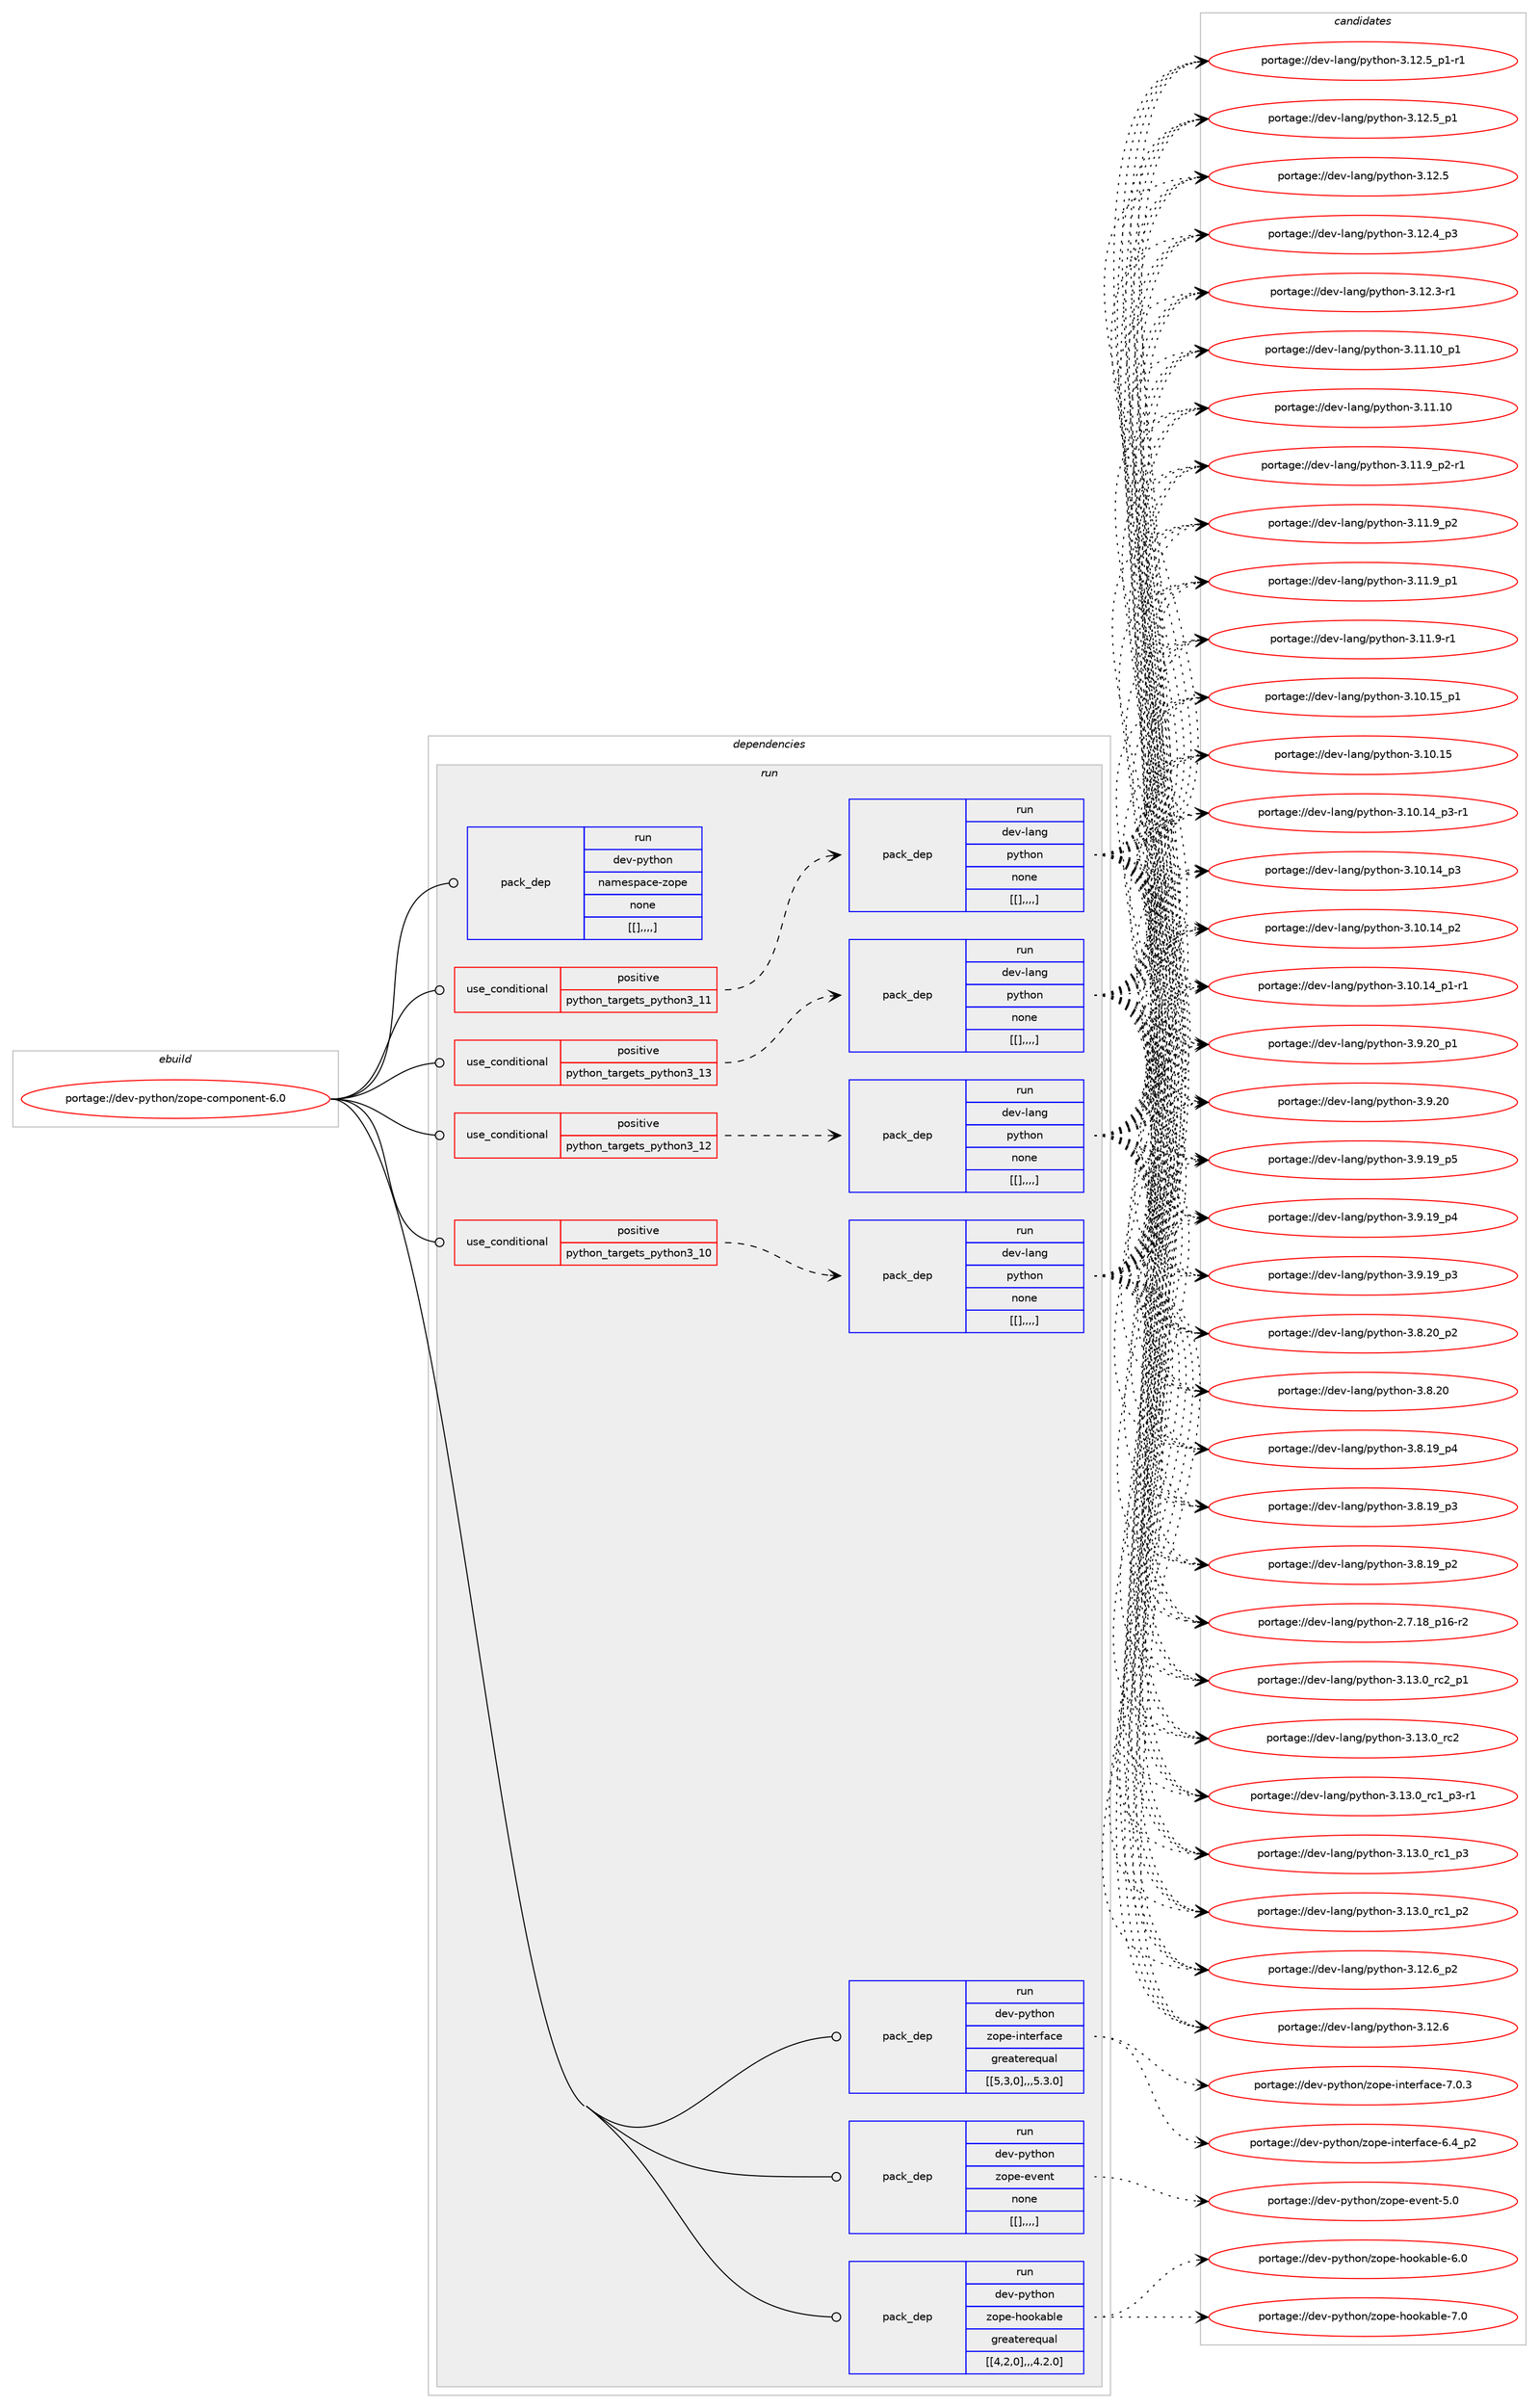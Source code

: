 digraph prolog {

# *************
# Graph options
# *************

newrank=true;
concentrate=true;
compound=true;
graph [rankdir=LR,fontname=Helvetica,fontsize=10,ranksep=1.5];#, ranksep=2.5, nodesep=0.2];
edge  [arrowhead=vee];
node  [fontname=Helvetica,fontsize=10];

# **********
# The ebuild
# **********

subgraph cluster_leftcol {
color=gray;
label=<<i>ebuild</i>>;
id [label="portage://dev-python/zope-component-6.0", color=red, width=4, href="../dev-python/zope-component-6.0.svg"];
}

# ****************
# The dependencies
# ****************

subgraph cluster_midcol {
color=gray;
label=<<i>dependencies</i>>;
subgraph cluster_compile {
fillcolor="#eeeeee";
style=filled;
label=<<i>compile</i>>;
}
subgraph cluster_compileandrun {
fillcolor="#eeeeee";
style=filled;
label=<<i>compile and run</i>>;
}
subgraph cluster_run {
fillcolor="#eeeeee";
style=filled;
label=<<i>run</i>>;
subgraph cond43320 {
dependency171663 [label=<<TABLE BORDER="0" CELLBORDER="1" CELLSPACING="0" CELLPADDING="4"><TR><TD ROWSPAN="3" CELLPADDING="10">use_conditional</TD></TR><TR><TD>positive</TD></TR><TR><TD>python_targets_python3_10</TD></TR></TABLE>>, shape=none, color=red];
subgraph pack127080 {
dependency171664 [label=<<TABLE BORDER="0" CELLBORDER="1" CELLSPACING="0" CELLPADDING="4" WIDTH="220"><TR><TD ROWSPAN="6" CELLPADDING="30">pack_dep</TD></TR><TR><TD WIDTH="110">run</TD></TR><TR><TD>dev-lang</TD></TR><TR><TD>python</TD></TR><TR><TD>none</TD></TR><TR><TD>[[],,,,]</TD></TR></TABLE>>, shape=none, color=blue];
}
dependency171663:e -> dependency171664:w [weight=20,style="dashed",arrowhead="vee"];
}
id:e -> dependency171663:w [weight=20,style="solid",arrowhead="odot"];
subgraph cond43321 {
dependency171665 [label=<<TABLE BORDER="0" CELLBORDER="1" CELLSPACING="0" CELLPADDING="4"><TR><TD ROWSPAN="3" CELLPADDING="10">use_conditional</TD></TR><TR><TD>positive</TD></TR><TR><TD>python_targets_python3_11</TD></TR></TABLE>>, shape=none, color=red];
subgraph pack127081 {
dependency171666 [label=<<TABLE BORDER="0" CELLBORDER="1" CELLSPACING="0" CELLPADDING="4" WIDTH="220"><TR><TD ROWSPAN="6" CELLPADDING="30">pack_dep</TD></TR><TR><TD WIDTH="110">run</TD></TR><TR><TD>dev-lang</TD></TR><TR><TD>python</TD></TR><TR><TD>none</TD></TR><TR><TD>[[],,,,]</TD></TR></TABLE>>, shape=none, color=blue];
}
dependency171665:e -> dependency171666:w [weight=20,style="dashed",arrowhead="vee"];
}
id:e -> dependency171665:w [weight=20,style="solid",arrowhead="odot"];
subgraph cond43322 {
dependency171667 [label=<<TABLE BORDER="0" CELLBORDER="1" CELLSPACING="0" CELLPADDING="4"><TR><TD ROWSPAN="3" CELLPADDING="10">use_conditional</TD></TR><TR><TD>positive</TD></TR><TR><TD>python_targets_python3_12</TD></TR></TABLE>>, shape=none, color=red];
subgraph pack127082 {
dependency171668 [label=<<TABLE BORDER="0" CELLBORDER="1" CELLSPACING="0" CELLPADDING="4" WIDTH="220"><TR><TD ROWSPAN="6" CELLPADDING="30">pack_dep</TD></TR><TR><TD WIDTH="110">run</TD></TR><TR><TD>dev-lang</TD></TR><TR><TD>python</TD></TR><TR><TD>none</TD></TR><TR><TD>[[],,,,]</TD></TR></TABLE>>, shape=none, color=blue];
}
dependency171667:e -> dependency171668:w [weight=20,style="dashed",arrowhead="vee"];
}
id:e -> dependency171667:w [weight=20,style="solid",arrowhead="odot"];
subgraph cond43323 {
dependency171669 [label=<<TABLE BORDER="0" CELLBORDER="1" CELLSPACING="0" CELLPADDING="4"><TR><TD ROWSPAN="3" CELLPADDING="10">use_conditional</TD></TR><TR><TD>positive</TD></TR><TR><TD>python_targets_python3_13</TD></TR></TABLE>>, shape=none, color=red];
subgraph pack127083 {
dependency171670 [label=<<TABLE BORDER="0" CELLBORDER="1" CELLSPACING="0" CELLPADDING="4" WIDTH="220"><TR><TD ROWSPAN="6" CELLPADDING="30">pack_dep</TD></TR><TR><TD WIDTH="110">run</TD></TR><TR><TD>dev-lang</TD></TR><TR><TD>python</TD></TR><TR><TD>none</TD></TR><TR><TD>[[],,,,]</TD></TR></TABLE>>, shape=none, color=blue];
}
dependency171669:e -> dependency171670:w [weight=20,style="dashed",arrowhead="vee"];
}
id:e -> dependency171669:w [weight=20,style="solid",arrowhead="odot"];
subgraph pack127084 {
dependency171671 [label=<<TABLE BORDER="0" CELLBORDER="1" CELLSPACING="0" CELLPADDING="4" WIDTH="220"><TR><TD ROWSPAN="6" CELLPADDING="30">pack_dep</TD></TR><TR><TD WIDTH="110">run</TD></TR><TR><TD>dev-python</TD></TR><TR><TD>zope-event</TD></TR><TR><TD>none</TD></TR><TR><TD>[[],,,,]</TD></TR></TABLE>>, shape=none, color=blue];
}
id:e -> dependency171671:w [weight=20,style="solid",arrowhead="odot"];
subgraph pack127085 {
dependency171672 [label=<<TABLE BORDER="0" CELLBORDER="1" CELLSPACING="0" CELLPADDING="4" WIDTH="220"><TR><TD ROWSPAN="6" CELLPADDING="30">pack_dep</TD></TR><TR><TD WIDTH="110">run</TD></TR><TR><TD>dev-python</TD></TR><TR><TD>zope-hookable</TD></TR><TR><TD>greaterequal</TD></TR><TR><TD>[[4,2,0],,,4.2.0]</TD></TR></TABLE>>, shape=none, color=blue];
}
id:e -> dependency171672:w [weight=20,style="solid",arrowhead="odot"];
subgraph pack127086 {
dependency171673 [label=<<TABLE BORDER="0" CELLBORDER="1" CELLSPACING="0" CELLPADDING="4" WIDTH="220"><TR><TD ROWSPAN="6" CELLPADDING="30">pack_dep</TD></TR><TR><TD WIDTH="110">run</TD></TR><TR><TD>dev-python</TD></TR><TR><TD>zope-interface</TD></TR><TR><TD>greaterequal</TD></TR><TR><TD>[[5,3,0],,,5.3.0]</TD></TR></TABLE>>, shape=none, color=blue];
}
id:e -> dependency171673:w [weight=20,style="solid",arrowhead="odot"];
subgraph pack127087 {
dependency171674 [label=<<TABLE BORDER="0" CELLBORDER="1" CELLSPACING="0" CELLPADDING="4" WIDTH="220"><TR><TD ROWSPAN="6" CELLPADDING="30">pack_dep</TD></TR><TR><TD WIDTH="110">run</TD></TR><TR><TD>dev-python</TD></TR><TR><TD>namespace-zope</TD></TR><TR><TD>none</TD></TR><TR><TD>[[],,,,]</TD></TR></TABLE>>, shape=none, color=blue];
}
id:e -> dependency171674:w [weight=20,style="solid",arrowhead="odot"];
}
}

# **************
# The candidates
# **************

subgraph cluster_choices {
rank=same;
color=gray;
label=<<i>candidates</i>>;

subgraph choice127080 {
color=black;
nodesep=1;
choice100101118451089711010347112121116104111110455146495146489511499509511249 [label="portage://dev-lang/python-3.13.0_rc2_p1", color=red, width=4,href="../dev-lang/python-3.13.0_rc2_p1.svg"];
choice10010111845108971101034711212111610411111045514649514648951149950 [label="portage://dev-lang/python-3.13.0_rc2", color=red, width=4,href="../dev-lang/python-3.13.0_rc2.svg"];
choice1001011184510897110103471121211161041111104551464951464895114994995112514511449 [label="portage://dev-lang/python-3.13.0_rc1_p3-r1", color=red, width=4,href="../dev-lang/python-3.13.0_rc1_p3-r1.svg"];
choice100101118451089711010347112121116104111110455146495146489511499499511251 [label="portage://dev-lang/python-3.13.0_rc1_p3", color=red, width=4,href="../dev-lang/python-3.13.0_rc1_p3.svg"];
choice100101118451089711010347112121116104111110455146495146489511499499511250 [label="portage://dev-lang/python-3.13.0_rc1_p2", color=red, width=4,href="../dev-lang/python-3.13.0_rc1_p2.svg"];
choice100101118451089711010347112121116104111110455146495046549511250 [label="portage://dev-lang/python-3.12.6_p2", color=red, width=4,href="../dev-lang/python-3.12.6_p2.svg"];
choice10010111845108971101034711212111610411111045514649504654 [label="portage://dev-lang/python-3.12.6", color=red, width=4,href="../dev-lang/python-3.12.6.svg"];
choice1001011184510897110103471121211161041111104551464950465395112494511449 [label="portage://dev-lang/python-3.12.5_p1-r1", color=red, width=4,href="../dev-lang/python-3.12.5_p1-r1.svg"];
choice100101118451089711010347112121116104111110455146495046539511249 [label="portage://dev-lang/python-3.12.5_p1", color=red, width=4,href="../dev-lang/python-3.12.5_p1.svg"];
choice10010111845108971101034711212111610411111045514649504653 [label="portage://dev-lang/python-3.12.5", color=red, width=4,href="../dev-lang/python-3.12.5.svg"];
choice100101118451089711010347112121116104111110455146495046529511251 [label="portage://dev-lang/python-3.12.4_p3", color=red, width=4,href="../dev-lang/python-3.12.4_p3.svg"];
choice100101118451089711010347112121116104111110455146495046514511449 [label="portage://dev-lang/python-3.12.3-r1", color=red, width=4,href="../dev-lang/python-3.12.3-r1.svg"];
choice10010111845108971101034711212111610411111045514649494649489511249 [label="portage://dev-lang/python-3.11.10_p1", color=red, width=4,href="../dev-lang/python-3.11.10_p1.svg"];
choice1001011184510897110103471121211161041111104551464949464948 [label="portage://dev-lang/python-3.11.10", color=red, width=4,href="../dev-lang/python-3.11.10.svg"];
choice1001011184510897110103471121211161041111104551464949465795112504511449 [label="portage://dev-lang/python-3.11.9_p2-r1", color=red, width=4,href="../dev-lang/python-3.11.9_p2-r1.svg"];
choice100101118451089711010347112121116104111110455146494946579511250 [label="portage://dev-lang/python-3.11.9_p2", color=red, width=4,href="../dev-lang/python-3.11.9_p2.svg"];
choice100101118451089711010347112121116104111110455146494946579511249 [label="portage://dev-lang/python-3.11.9_p1", color=red, width=4,href="../dev-lang/python-3.11.9_p1.svg"];
choice100101118451089711010347112121116104111110455146494946574511449 [label="portage://dev-lang/python-3.11.9-r1", color=red, width=4,href="../dev-lang/python-3.11.9-r1.svg"];
choice10010111845108971101034711212111610411111045514649484649539511249 [label="portage://dev-lang/python-3.10.15_p1", color=red, width=4,href="../dev-lang/python-3.10.15_p1.svg"];
choice1001011184510897110103471121211161041111104551464948464953 [label="portage://dev-lang/python-3.10.15", color=red, width=4,href="../dev-lang/python-3.10.15.svg"];
choice100101118451089711010347112121116104111110455146494846495295112514511449 [label="portage://dev-lang/python-3.10.14_p3-r1", color=red, width=4,href="../dev-lang/python-3.10.14_p3-r1.svg"];
choice10010111845108971101034711212111610411111045514649484649529511251 [label="portage://dev-lang/python-3.10.14_p3", color=red, width=4,href="../dev-lang/python-3.10.14_p3.svg"];
choice10010111845108971101034711212111610411111045514649484649529511250 [label="portage://dev-lang/python-3.10.14_p2", color=red, width=4,href="../dev-lang/python-3.10.14_p2.svg"];
choice100101118451089711010347112121116104111110455146494846495295112494511449 [label="portage://dev-lang/python-3.10.14_p1-r1", color=red, width=4,href="../dev-lang/python-3.10.14_p1-r1.svg"];
choice100101118451089711010347112121116104111110455146574650489511249 [label="portage://dev-lang/python-3.9.20_p1", color=red, width=4,href="../dev-lang/python-3.9.20_p1.svg"];
choice10010111845108971101034711212111610411111045514657465048 [label="portage://dev-lang/python-3.9.20", color=red, width=4,href="../dev-lang/python-3.9.20.svg"];
choice100101118451089711010347112121116104111110455146574649579511253 [label="portage://dev-lang/python-3.9.19_p5", color=red, width=4,href="../dev-lang/python-3.9.19_p5.svg"];
choice100101118451089711010347112121116104111110455146574649579511252 [label="portage://dev-lang/python-3.9.19_p4", color=red, width=4,href="../dev-lang/python-3.9.19_p4.svg"];
choice100101118451089711010347112121116104111110455146574649579511251 [label="portage://dev-lang/python-3.9.19_p3", color=red, width=4,href="../dev-lang/python-3.9.19_p3.svg"];
choice100101118451089711010347112121116104111110455146564650489511250 [label="portage://dev-lang/python-3.8.20_p2", color=red, width=4,href="../dev-lang/python-3.8.20_p2.svg"];
choice10010111845108971101034711212111610411111045514656465048 [label="portage://dev-lang/python-3.8.20", color=red, width=4,href="../dev-lang/python-3.8.20.svg"];
choice100101118451089711010347112121116104111110455146564649579511252 [label="portage://dev-lang/python-3.8.19_p4", color=red, width=4,href="../dev-lang/python-3.8.19_p4.svg"];
choice100101118451089711010347112121116104111110455146564649579511251 [label="portage://dev-lang/python-3.8.19_p3", color=red, width=4,href="../dev-lang/python-3.8.19_p3.svg"];
choice100101118451089711010347112121116104111110455146564649579511250 [label="portage://dev-lang/python-3.8.19_p2", color=red, width=4,href="../dev-lang/python-3.8.19_p2.svg"];
choice100101118451089711010347112121116104111110455046554649569511249544511450 [label="portage://dev-lang/python-2.7.18_p16-r2", color=red, width=4,href="../dev-lang/python-2.7.18_p16-r2.svg"];
dependency171664:e -> choice100101118451089711010347112121116104111110455146495146489511499509511249:w [style=dotted,weight="100"];
dependency171664:e -> choice10010111845108971101034711212111610411111045514649514648951149950:w [style=dotted,weight="100"];
dependency171664:e -> choice1001011184510897110103471121211161041111104551464951464895114994995112514511449:w [style=dotted,weight="100"];
dependency171664:e -> choice100101118451089711010347112121116104111110455146495146489511499499511251:w [style=dotted,weight="100"];
dependency171664:e -> choice100101118451089711010347112121116104111110455146495146489511499499511250:w [style=dotted,weight="100"];
dependency171664:e -> choice100101118451089711010347112121116104111110455146495046549511250:w [style=dotted,weight="100"];
dependency171664:e -> choice10010111845108971101034711212111610411111045514649504654:w [style=dotted,weight="100"];
dependency171664:e -> choice1001011184510897110103471121211161041111104551464950465395112494511449:w [style=dotted,weight="100"];
dependency171664:e -> choice100101118451089711010347112121116104111110455146495046539511249:w [style=dotted,weight="100"];
dependency171664:e -> choice10010111845108971101034711212111610411111045514649504653:w [style=dotted,weight="100"];
dependency171664:e -> choice100101118451089711010347112121116104111110455146495046529511251:w [style=dotted,weight="100"];
dependency171664:e -> choice100101118451089711010347112121116104111110455146495046514511449:w [style=dotted,weight="100"];
dependency171664:e -> choice10010111845108971101034711212111610411111045514649494649489511249:w [style=dotted,weight="100"];
dependency171664:e -> choice1001011184510897110103471121211161041111104551464949464948:w [style=dotted,weight="100"];
dependency171664:e -> choice1001011184510897110103471121211161041111104551464949465795112504511449:w [style=dotted,weight="100"];
dependency171664:e -> choice100101118451089711010347112121116104111110455146494946579511250:w [style=dotted,weight="100"];
dependency171664:e -> choice100101118451089711010347112121116104111110455146494946579511249:w [style=dotted,weight="100"];
dependency171664:e -> choice100101118451089711010347112121116104111110455146494946574511449:w [style=dotted,weight="100"];
dependency171664:e -> choice10010111845108971101034711212111610411111045514649484649539511249:w [style=dotted,weight="100"];
dependency171664:e -> choice1001011184510897110103471121211161041111104551464948464953:w [style=dotted,weight="100"];
dependency171664:e -> choice100101118451089711010347112121116104111110455146494846495295112514511449:w [style=dotted,weight="100"];
dependency171664:e -> choice10010111845108971101034711212111610411111045514649484649529511251:w [style=dotted,weight="100"];
dependency171664:e -> choice10010111845108971101034711212111610411111045514649484649529511250:w [style=dotted,weight="100"];
dependency171664:e -> choice100101118451089711010347112121116104111110455146494846495295112494511449:w [style=dotted,weight="100"];
dependency171664:e -> choice100101118451089711010347112121116104111110455146574650489511249:w [style=dotted,weight="100"];
dependency171664:e -> choice10010111845108971101034711212111610411111045514657465048:w [style=dotted,weight="100"];
dependency171664:e -> choice100101118451089711010347112121116104111110455146574649579511253:w [style=dotted,weight="100"];
dependency171664:e -> choice100101118451089711010347112121116104111110455146574649579511252:w [style=dotted,weight="100"];
dependency171664:e -> choice100101118451089711010347112121116104111110455146574649579511251:w [style=dotted,weight="100"];
dependency171664:e -> choice100101118451089711010347112121116104111110455146564650489511250:w [style=dotted,weight="100"];
dependency171664:e -> choice10010111845108971101034711212111610411111045514656465048:w [style=dotted,weight="100"];
dependency171664:e -> choice100101118451089711010347112121116104111110455146564649579511252:w [style=dotted,weight="100"];
dependency171664:e -> choice100101118451089711010347112121116104111110455146564649579511251:w [style=dotted,weight="100"];
dependency171664:e -> choice100101118451089711010347112121116104111110455146564649579511250:w [style=dotted,weight="100"];
dependency171664:e -> choice100101118451089711010347112121116104111110455046554649569511249544511450:w [style=dotted,weight="100"];
}
subgraph choice127081 {
color=black;
nodesep=1;
choice100101118451089711010347112121116104111110455146495146489511499509511249 [label="portage://dev-lang/python-3.13.0_rc2_p1", color=red, width=4,href="../dev-lang/python-3.13.0_rc2_p1.svg"];
choice10010111845108971101034711212111610411111045514649514648951149950 [label="portage://dev-lang/python-3.13.0_rc2", color=red, width=4,href="../dev-lang/python-3.13.0_rc2.svg"];
choice1001011184510897110103471121211161041111104551464951464895114994995112514511449 [label="portage://dev-lang/python-3.13.0_rc1_p3-r1", color=red, width=4,href="../dev-lang/python-3.13.0_rc1_p3-r1.svg"];
choice100101118451089711010347112121116104111110455146495146489511499499511251 [label="portage://dev-lang/python-3.13.0_rc1_p3", color=red, width=4,href="../dev-lang/python-3.13.0_rc1_p3.svg"];
choice100101118451089711010347112121116104111110455146495146489511499499511250 [label="portage://dev-lang/python-3.13.0_rc1_p2", color=red, width=4,href="../dev-lang/python-3.13.0_rc1_p2.svg"];
choice100101118451089711010347112121116104111110455146495046549511250 [label="portage://dev-lang/python-3.12.6_p2", color=red, width=4,href="../dev-lang/python-3.12.6_p2.svg"];
choice10010111845108971101034711212111610411111045514649504654 [label="portage://dev-lang/python-3.12.6", color=red, width=4,href="../dev-lang/python-3.12.6.svg"];
choice1001011184510897110103471121211161041111104551464950465395112494511449 [label="portage://dev-lang/python-3.12.5_p1-r1", color=red, width=4,href="../dev-lang/python-3.12.5_p1-r1.svg"];
choice100101118451089711010347112121116104111110455146495046539511249 [label="portage://dev-lang/python-3.12.5_p1", color=red, width=4,href="../dev-lang/python-3.12.5_p1.svg"];
choice10010111845108971101034711212111610411111045514649504653 [label="portage://dev-lang/python-3.12.5", color=red, width=4,href="../dev-lang/python-3.12.5.svg"];
choice100101118451089711010347112121116104111110455146495046529511251 [label="portage://dev-lang/python-3.12.4_p3", color=red, width=4,href="../dev-lang/python-3.12.4_p3.svg"];
choice100101118451089711010347112121116104111110455146495046514511449 [label="portage://dev-lang/python-3.12.3-r1", color=red, width=4,href="../dev-lang/python-3.12.3-r1.svg"];
choice10010111845108971101034711212111610411111045514649494649489511249 [label="portage://dev-lang/python-3.11.10_p1", color=red, width=4,href="../dev-lang/python-3.11.10_p1.svg"];
choice1001011184510897110103471121211161041111104551464949464948 [label="portage://dev-lang/python-3.11.10", color=red, width=4,href="../dev-lang/python-3.11.10.svg"];
choice1001011184510897110103471121211161041111104551464949465795112504511449 [label="portage://dev-lang/python-3.11.9_p2-r1", color=red, width=4,href="../dev-lang/python-3.11.9_p2-r1.svg"];
choice100101118451089711010347112121116104111110455146494946579511250 [label="portage://dev-lang/python-3.11.9_p2", color=red, width=4,href="../dev-lang/python-3.11.9_p2.svg"];
choice100101118451089711010347112121116104111110455146494946579511249 [label="portage://dev-lang/python-3.11.9_p1", color=red, width=4,href="../dev-lang/python-3.11.9_p1.svg"];
choice100101118451089711010347112121116104111110455146494946574511449 [label="portage://dev-lang/python-3.11.9-r1", color=red, width=4,href="../dev-lang/python-3.11.9-r1.svg"];
choice10010111845108971101034711212111610411111045514649484649539511249 [label="portage://dev-lang/python-3.10.15_p1", color=red, width=4,href="../dev-lang/python-3.10.15_p1.svg"];
choice1001011184510897110103471121211161041111104551464948464953 [label="portage://dev-lang/python-3.10.15", color=red, width=4,href="../dev-lang/python-3.10.15.svg"];
choice100101118451089711010347112121116104111110455146494846495295112514511449 [label="portage://dev-lang/python-3.10.14_p3-r1", color=red, width=4,href="../dev-lang/python-3.10.14_p3-r1.svg"];
choice10010111845108971101034711212111610411111045514649484649529511251 [label="portage://dev-lang/python-3.10.14_p3", color=red, width=4,href="../dev-lang/python-3.10.14_p3.svg"];
choice10010111845108971101034711212111610411111045514649484649529511250 [label="portage://dev-lang/python-3.10.14_p2", color=red, width=4,href="../dev-lang/python-3.10.14_p2.svg"];
choice100101118451089711010347112121116104111110455146494846495295112494511449 [label="portage://dev-lang/python-3.10.14_p1-r1", color=red, width=4,href="../dev-lang/python-3.10.14_p1-r1.svg"];
choice100101118451089711010347112121116104111110455146574650489511249 [label="portage://dev-lang/python-3.9.20_p1", color=red, width=4,href="../dev-lang/python-3.9.20_p1.svg"];
choice10010111845108971101034711212111610411111045514657465048 [label="portage://dev-lang/python-3.9.20", color=red, width=4,href="../dev-lang/python-3.9.20.svg"];
choice100101118451089711010347112121116104111110455146574649579511253 [label="portage://dev-lang/python-3.9.19_p5", color=red, width=4,href="../dev-lang/python-3.9.19_p5.svg"];
choice100101118451089711010347112121116104111110455146574649579511252 [label="portage://dev-lang/python-3.9.19_p4", color=red, width=4,href="../dev-lang/python-3.9.19_p4.svg"];
choice100101118451089711010347112121116104111110455146574649579511251 [label="portage://dev-lang/python-3.9.19_p3", color=red, width=4,href="../dev-lang/python-3.9.19_p3.svg"];
choice100101118451089711010347112121116104111110455146564650489511250 [label="portage://dev-lang/python-3.8.20_p2", color=red, width=4,href="../dev-lang/python-3.8.20_p2.svg"];
choice10010111845108971101034711212111610411111045514656465048 [label="portage://dev-lang/python-3.8.20", color=red, width=4,href="../dev-lang/python-3.8.20.svg"];
choice100101118451089711010347112121116104111110455146564649579511252 [label="portage://dev-lang/python-3.8.19_p4", color=red, width=4,href="../dev-lang/python-3.8.19_p4.svg"];
choice100101118451089711010347112121116104111110455146564649579511251 [label="portage://dev-lang/python-3.8.19_p3", color=red, width=4,href="../dev-lang/python-3.8.19_p3.svg"];
choice100101118451089711010347112121116104111110455146564649579511250 [label="portage://dev-lang/python-3.8.19_p2", color=red, width=4,href="../dev-lang/python-3.8.19_p2.svg"];
choice100101118451089711010347112121116104111110455046554649569511249544511450 [label="portage://dev-lang/python-2.7.18_p16-r2", color=red, width=4,href="../dev-lang/python-2.7.18_p16-r2.svg"];
dependency171666:e -> choice100101118451089711010347112121116104111110455146495146489511499509511249:w [style=dotted,weight="100"];
dependency171666:e -> choice10010111845108971101034711212111610411111045514649514648951149950:w [style=dotted,weight="100"];
dependency171666:e -> choice1001011184510897110103471121211161041111104551464951464895114994995112514511449:w [style=dotted,weight="100"];
dependency171666:e -> choice100101118451089711010347112121116104111110455146495146489511499499511251:w [style=dotted,weight="100"];
dependency171666:e -> choice100101118451089711010347112121116104111110455146495146489511499499511250:w [style=dotted,weight="100"];
dependency171666:e -> choice100101118451089711010347112121116104111110455146495046549511250:w [style=dotted,weight="100"];
dependency171666:e -> choice10010111845108971101034711212111610411111045514649504654:w [style=dotted,weight="100"];
dependency171666:e -> choice1001011184510897110103471121211161041111104551464950465395112494511449:w [style=dotted,weight="100"];
dependency171666:e -> choice100101118451089711010347112121116104111110455146495046539511249:w [style=dotted,weight="100"];
dependency171666:e -> choice10010111845108971101034711212111610411111045514649504653:w [style=dotted,weight="100"];
dependency171666:e -> choice100101118451089711010347112121116104111110455146495046529511251:w [style=dotted,weight="100"];
dependency171666:e -> choice100101118451089711010347112121116104111110455146495046514511449:w [style=dotted,weight="100"];
dependency171666:e -> choice10010111845108971101034711212111610411111045514649494649489511249:w [style=dotted,weight="100"];
dependency171666:e -> choice1001011184510897110103471121211161041111104551464949464948:w [style=dotted,weight="100"];
dependency171666:e -> choice1001011184510897110103471121211161041111104551464949465795112504511449:w [style=dotted,weight="100"];
dependency171666:e -> choice100101118451089711010347112121116104111110455146494946579511250:w [style=dotted,weight="100"];
dependency171666:e -> choice100101118451089711010347112121116104111110455146494946579511249:w [style=dotted,weight="100"];
dependency171666:e -> choice100101118451089711010347112121116104111110455146494946574511449:w [style=dotted,weight="100"];
dependency171666:e -> choice10010111845108971101034711212111610411111045514649484649539511249:w [style=dotted,weight="100"];
dependency171666:e -> choice1001011184510897110103471121211161041111104551464948464953:w [style=dotted,weight="100"];
dependency171666:e -> choice100101118451089711010347112121116104111110455146494846495295112514511449:w [style=dotted,weight="100"];
dependency171666:e -> choice10010111845108971101034711212111610411111045514649484649529511251:w [style=dotted,weight="100"];
dependency171666:e -> choice10010111845108971101034711212111610411111045514649484649529511250:w [style=dotted,weight="100"];
dependency171666:e -> choice100101118451089711010347112121116104111110455146494846495295112494511449:w [style=dotted,weight="100"];
dependency171666:e -> choice100101118451089711010347112121116104111110455146574650489511249:w [style=dotted,weight="100"];
dependency171666:e -> choice10010111845108971101034711212111610411111045514657465048:w [style=dotted,weight="100"];
dependency171666:e -> choice100101118451089711010347112121116104111110455146574649579511253:w [style=dotted,weight="100"];
dependency171666:e -> choice100101118451089711010347112121116104111110455146574649579511252:w [style=dotted,weight="100"];
dependency171666:e -> choice100101118451089711010347112121116104111110455146574649579511251:w [style=dotted,weight="100"];
dependency171666:e -> choice100101118451089711010347112121116104111110455146564650489511250:w [style=dotted,weight="100"];
dependency171666:e -> choice10010111845108971101034711212111610411111045514656465048:w [style=dotted,weight="100"];
dependency171666:e -> choice100101118451089711010347112121116104111110455146564649579511252:w [style=dotted,weight="100"];
dependency171666:e -> choice100101118451089711010347112121116104111110455146564649579511251:w [style=dotted,weight="100"];
dependency171666:e -> choice100101118451089711010347112121116104111110455146564649579511250:w [style=dotted,weight="100"];
dependency171666:e -> choice100101118451089711010347112121116104111110455046554649569511249544511450:w [style=dotted,weight="100"];
}
subgraph choice127082 {
color=black;
nodesep=1;
choice100101118451089711010347112121116104111110455146495146489511499509511249 [label="portage://dev-lang/python-3.13.0_rc2_p1", color=red, width=4,href="../dev-lang/python-3.13.0_rc2_p1.svg"];
choice10010111845108971101034711212111610411111045514649514648951149950 [label="portage://dev-lang/python-3.13.0_rc2", color=red, width=4,href="../dev-lang/python-3.13.0_rc2.svg"];
choice1001011184510897110103471121211161041111104551464951464895114994995112514511449 [label="portage://dev-lang/python-3.13.0_rc1_p3-r1", color=red, width=4,href="../dev-lang/python-3.13.0_rc1_p3-r1.svg"];
choice100101118451089711010347112121116104111110455146495146489511499499511251 [label="portage://dev-lang/python-3.13.0_rc1_p3", color=red, width=4,href="../dev-lang/python-3.13.0_rc1_p3.svg"];
choice100101118451089711010347112121116104111110455146495146489511499499511250 [label="portage://dev-lang/python-3.13.0_rc1_p2", color=red, width=4,href="../dev-lang/python-3.13.0_rc1_p2.svg"];
choice100101118451089711010347112121116104111110455146495046549511250 [label="portage://dev-lang/python-3.12.6_p2", color=red, width=4,href="../dev-lang/python-3.12.6_p2.svg"];
choice10010111845108971101034711212111610411111045514649504654 [label="portage://dev-lang/python-3.12.6", color=red, width=4,href="../dev-lang/python-3.12.6.svg"];
choice1001011184510897110103471121211161041111104551464950465395112494511449 [label="portage://dev-lang/python-3.12.5_p1-r1", color=red, width=4,href="../dev-lang/python-3.12.5_p1-r1.svg"];
choice100101118451089711010347112121116104111110455146495046539511249 [label="portage://dev-lang/python-3.12.5_p1", color=red, width=4,href="../dev-lang/python-3.12.5_p1.svg"];
choice10010111845108971101034711212111610411111045514649504653 [label="portage://dev-lang/python-3.12.5", color=red, width=4,href="../dev-lang/python-3.12.5.svg"];
choice100101118451089711010347112121116104111110455146495046529511251 [label="portage://dev-lang/python-3.12.4_p3", color=red, width=4,href="../dev-lang/python-3.12.4_p3.svg"];
choice100101118451089711010347112121116104111110455146495046514511449 [label="portage://dev-lang/python-3.12.3-r1", color=red, width=4,href="../dev-lang/python-3.12.3-r1.svg"];
choice10010111845108971101034711212111610411111045514649494649489511249 [label="portage://dev-lang/python-3.11.10_p1", color=red, width=4,href="../dev-lang/python-3.11.10_p1.svg"];
choice1001011184510897110103471121211161041111104551464949464948 [label="portage://dev-lang/python-3.11.10", color=red, width=4,href="../dev-lang/python-3.11.10.svg"];
choice1001011184510897110103471121211161041111104551464949465795112504511449 [label="portage://dev-lang/python-3.11.9_p2-r1", color=red, width=4,href="../dev-lang/python-3.11.9_p2-r1.svg"];
choice100101118451089711010347112121116104111110455146494946579511250 [label="portage://dev-lang/python-3.11.9_p2", color=red, width=4,href="../dev-lang/python-3.11.9_p2.svg"];
choice100101118451089711010347112121116104111110455146494946579511249 [label="portage://dev-lang/python-3.11.9_p1", color=red, width=4,href="../dev-lang/python-3.11.9_p1.svg"];
choice100101118451089711010347112121116104111110455146494946574511449 [label="portage://dev-lang/python-3.11.9-r1", color=red, width=4,href="../dev-lang/python-3.11.9-r1.svg"];
choice10010111845108971101034711212111610411111045514649484649539511249 [label="portage://dev-lang/python-3.10.15_p1", color=red, width=4,href="../dev-lang/python-3.10.15_p1.svg"];
choice1001011184510897110103471121211161041111104551464948464953 [label="portage://dev-lang/python-3.10.15", color=red, width=4,href="../dev-lang/python-3.10.15.svg"];
choice100101118451089711010347112121116104111110455146494846495295112514511449 [label="portage://dev-lang/python-3.10.14_p3-r1", color=red, width=4,href="../dev-lang/python-3.10.14_p3-r1.svg"];
choice10010111845108971101034711212111610411111045514649484649529511251 [label="portage://dev-lang/python-3.10.14_p3", color=red, width=4,href="../dev-lang/python-3.10.14_p3.svg"];
choice10010111845108971101034711212111610411111045514649484649529511250 [label="portage://dev-lang/python-3.10.14_p2", color=red, width=4,href="../dev-lang/python-3.10.14_p2.svg"];
choice100101118451089711010347112121116104111110455146494846495295112494511449 [label="portage://dev-lang/python-3.10.14_p1-r1", color=red, width=4,href="../dev-lang/python-3.10.14_p1-r1.svg"];
choice100101118451089711010347112121116104111110455146574650489511249 [label="portage://dev-lang/python-3.9.20_p1", color=red, width=4,href="../dev-lang/python-3.9.20_p1.svg"];
choice10010111845108971101034711212111610411111045514657465048 [label="portage://dev-lang/python-3.9.20", color=red, width=4,href="../dev-lang/python-3.9.20.svg"];
choice100101118451089711010347112121116104111110455146574649579511253 [label="portage://dev-lang/python-3.9.19_p5", color=red, width=4,href="../dev-lang/python-3.9.19_p5.svg"];
choice100101118451089711010347112121116104111110455146574649579511252 [label="portage://dev-lang/python-3.9.19_p4", color=red, width=4,href="../dev-lang/python-3.9.19_p4.svg"];
choice100101118451089711010347112121116104111110455146574649579511251 [label="portage://dev-lang/python-3.9.19_p3", color=red, width=4,href="../dev-lang/python-3.9.19_p3.svg"];
choice100101118451089711010347112121116104111110455146564650489511250 [label="portage://dev-lang/python-3.8.20_p2", color=red, width=4,href="../dev-lang/python-3.8.20_p2.svg"];
choice10010111845108971101034711212111610411111045514656465048 [label="portage://dev-lang/python-3.8.20", color=red, width=4,href="../dev-lang/python-3.8.20.svg"];
choice100101118451089711010347112121116104111110455146564649579511252 [label="portage://dev-lang/python-3.8.19_p4", color=red, width=4,href="../dev-lang/python-3.8.19_p4.svg"];
choice100101118451089711010347112121116104111110455146564649579511251 [label="portage://dev-lang/python-3.8.19_p3", color=red, width=4,href="../dev-lang/python-3.8.19_p3.svg"];
choice100101118451089711010347112121116104111110455146564649579511250 [label="portage://dev-lang/python-3.8.19_p2", color=red, width=4,href="../dev-lang/python-3.8.19_p2.svg"];
choice100101118451089711010347112121116104111110455046554649569511249544511450 [label="portage://dev-lang/python-2.7.18_p16-r2", color=red, width=4,href="../dev-lang/python-2.7.18_p16-r2.svg"];
dependency171668:e -> choice100101118451089711010347112121116104111110455146495146489511499509511249:w [style=dotted,weight="100"];
dependency171668:e -> choice10010111845108971101034711212111610411111045514649514648951149950:w [style=dotted,weight="100"];
dependency171668:e -> choice1001011184510897110103471121211161041111104551464951464895114994995112514511449:w [style=dotted,weight="100"];
dependency171668:e -> choice100101118451089711010347112121116104111110455146495146489511499499511251:w [style=dotted,weight="100"];
dependency171668:e -> choice100101118451089711010347112121116104111110455146495146489511499499511250:w [style=dotted,weight="100"];
dependency171668:e -> choice100101118451089711010347112121116104111110455146495046549511250:w [style=dotted,weight="100"];
dependency171668:e -> choice10010111845108971101034711212111610411111045514649504654:w [style=dotted,weight="100"];
dependency171668:e -> choice1001011184510897110103471121211161041111104551464950465395112494511449:w [style=dotted,weight="100"];
dependency171668:e -> choice100101118451089711010347112121116104111110455146495046539511249:w [style=dotted,weight="100"];
dependency171668:e -> choice10010111845108971101034711212111610411111045514649504653:w [style=dotted,weight="100"];
dependency171668:e -> choice100101118451089711010347112121116104111110455146495046529511251:w [style=dotted,weight="100"];
dependency171668:e -> choice100101118451089711010347112121116104111110455146495046514511449:w [style=dotted,weight="100"];
dependency171668:e -> choice10010111845108971101034711212111610411111045514649494649489511249:w [style=dotted,weight="100"];
dependency171668:e -> choice1001011184510897110103471121211161041111104551464949464948:w [style=dotted,weight="100"];
dependency171668:e -> choice1001011184510897110103471121211161041111104551464949465795112504511449:w [style=dotted,weight="100"];
dependency171668:e -> choice100101118451089711010347112121116104111110455146494946579511250:w [style=dotted,weight="100"];
dependency171668:e -> choice100101118451089711010347112121116104111110455146494946579511249:w [style=dotted,weight="100"];
dependency171668:e -> choice100101118451089711010347112121116104111110455146494946574511449:w [style=dotted,weight="100"];
dependency171668:e -> choice10010111845108971101034711212111610411111045514649484649539511249:w [style=dotted,weight="100"];
dependency171668:e -> choice1001011184510897110103471121211161041111104551464948464953:w [style=dotted,weight="100"];
dependency171668:e -> choice100101118451089711010347112121116104111110455146494846495295112514511449:w [style=dotted,weight="100"];
dependency171668:e -> choice10010111845108971101034711212111610411111045514649484649529511251:w [style=dotted,weight="100"];
dependency171668:e -> choice10010111845108971101034711212111610411111045514649484649529511250:w [style=dotted,weight="100"];
dependency171668:e -> choice100101118451089711010347112121116104111110455146494846495295112494511449:w [style=dotted,weight="100"];
dependency171668:e -> choice100101118451089711010347112121116104111110455146574650489511249:w [style=dotted,weight="100"];
dependency171668:e -> choice10010111845108971101034711212111610411111045514657465048:w [style=dotted,weight="100"];
dependency171668:e -> choice100101118451089711010347112121116104111110455146574649579511253:w [style=dotted,weight="100"];
dependency171668:e -> choice100101118451089711010347112121116104111110455146574649579511252:w [style=dotted,weight="100"];
dependency171668:e -> choice100101118451089711010347112121116104111110455146574649579511251:w [style=dotted,weight="100"];
dependency171668:e -> choice100101118451089711010347112121116104111110455146564650489511250:w [style=dotted,weight="100"];
dependency171668:e -> choice10010111845108971101034711212111610411111045514656465048:w [style=dotted,weight="100"];
dependency171668:e -> choice100101118451089711010347112121116104111110455146564649579511252:w [style=dotted,weight="100"];
dependency171668:e -> choice100101118451089711010347112121116104111110455146564649579511251:w [style=dotted,weight="100"];
dependency171668:e -> choice100101118451089711010347112121116104111110455146564649579511250:w [style=dotted,weight="100"];
dependency171668:e -> choice100101118451089711010347112121116104111110455046554649569511249544511450:w [style=dotted,weight="100"];
}
subgraph choice127083 {
color=black;
nodesep=1;
choice100101118451089711010347112121116104111110455146495146489511499509511249 [label="portage://dev-lang/python-3.13.0_rc2_p1", color=red, width=4,href="../dev-lang/python-3.13.0_rc2_p1.svg"];
choice10010111845108971101034711212111610411111045514649514648951149950 [label="portage://dev-lang/python-3.13.0_rc2", color=red, width=4,href="../dev-lang/python-3.13.0_rc2.svg"];
choice1001011184510897110103471121211161041111104551464951464895114994995112514511449 [label="portage://dev-lang/python-3.13.0_rc1_p3-r1", color=red, width=4,href="../dev-lang/python-3.13.0_rc1_p3-r1.svg"];
choice100101118451089711010347112121116104111110455146495146489511499499511251 [label="portage://dev-lang/python-3.13.0_rc1_p3", color=red, width=4,href="../dev-lang/python-3.13.0_rc1_p3.svg"];
choice100101118451089711010347112121116104111110455146495146489511499499511250 [label="portage://dev-lang/python-3.13.0_rc1_p2", color=red, width=4,href="../dev-lang/python-3.13.0_rc1_p2.svg"];
choice100101118451089711010347112121116104111110455146495046549511250 [label="portage://dev-lang/python-3.12.6_p2", color=red, width=4,href="../dev-lang/python-3.12.6_p2.svg"];
choice10010111845108971101034711212111610411111045514649504654 [label="portage://dev-lang/python-3.12.6", color=red, width=4,href="../dev-lang/python-3.12.6.svg"];
choice1001011184510897110103471121211161041111104551464950465395112494511449 [label="portage://dev-lang/python-3.12.5_p1-r1", color=red, width=4,href="../dev-lang/python-3.12.5_p1-r1.svg"];
choice100101118451089711010347112121116104111110455146495046539511249 [label="portage://dev-lang/python-3.12.5_p1", color=red, width=4,href="../dev-lang/python-3.12.5_p1.svg"];
choice10010111845108971101034711212111610411111045514649504653 [label="portage://dev-lang/python-3.12.5", color=red, width=4,href="../dev-lang/python-3.12.5.svg"];
choice100101118451089711010347112121116104111110455146495046529511251 [label="portage://dev-lang/python-3.12.4_p3", color=red, width=4,href="../dev-lang/python-3.12.4_p3.svg"];
choice100101118451089711010347112121116104111110455146495046514511449 [label="portage://dev-lang/python-3.12.3-r1", color=red, width=4,href="../dev-lang/python-3.12.3-r1.svg"];
choice10010111845108971101034711212111610411111045514649494649489511249 [label="portage://dev-lang/python-3.11.10_p1", color=red, width=4,href="../dev-lang/python-3.11.10_p1.svg"];
choice1001011184510897110103471121211161041111104551464949464948 [label="portage://dev-lang/python-3.11.10", color=red, width=4,href="../dev-lang/python-3.11.10.svg"];
choice1001011184510897110103471121211161041111104551464949465795112504511449 [label="portage://dev-lang/python-3.11.9_p2-r1", color=red, width=4,href="../dev-lang/python-3.11.9_p2-r1.svg"];
choice100101118451089711010347112121116104111110455146494946579511250 [label="portage://dev-lang/python-3.11.9_p2", color=red, width=4,href="../dev-lang/python-3.11.9_p2.svg"];
choice100101118451089711010347112121116104111110455146494946579511249 [label="portage://dev-lang/python-3.11.9_p1", color=red, width=4,href="../dev-lang/python-3.11.9_p1.svg"];
choice100101118451089711010347112121116104111110455146494946574511449 [label="portage://dev-lang/python-3.11.9-r1", color=red, width=4,href="../dev-lang/python-3.11.9-r1.svg"];
choice10010111845108971101034711212111610411111045514649484649539511249 [label="portage://dev-lang/python-3.10.15_p1", color=red, width=4,href="../dev-lang/python-3.10.15_p1.svg"];
choice1001011184510897110103471121211161041111104551464948464953 [label="portage://dev-lang/python-3.10.15", color=red, width=4,href="../dev-lang/python-3.10.15.svg"];
choice100101118451089711010347112121116104111110455146494846495295112514511449 [label="portage://dev-lang/python-3.10.14_p3-r1", color=red, width=4,href="../dev-lang/python-3.10.14_p3-r1.svg"];
choice10010111845108971101034711212111610411111045514649484649529511251 [label="portage://dev-lang/python-3.10.14_p3", color=red, width=4,href="../dev-lang/python-3.10.14_p3.svg"];
choice10010111845108971101034711212111610411111045514649484649529511250 [label="portage://dev-lang/python-3.10.14_p2", color=red, width=4,href="../dev-lang/python-3.10.14_p2.svg"];
choice100101118451089711010347112121116104111110455146494846495295112494511449 [label="portage://dev-lang/python-3.10.14_p1-r1", color=red, width=4,href="../dev-lang/python-3.10.14_p1-r1.svg"];
choice100101118451089711010347112121116104111110455146574650489511249 [label="portage://dev-lang/python-3.9.20_p1", color=red, width=4,href="../dev-lang/python-3.9.20_p1.svg"];
choice10010111845108971101034711212111610411111045514657465048 [label="portage://dev-lang/python-3.9.20", color=red, width=4,href="../dev-lang/python-3.9.20.svg"];
choice100101118451089711010347112121116104111110455146574649579511253 [label="portage://dev-lang/python-3.9.19_p5", color=red, width=4,href="../dev-lang/python-3.9.19_p5.svg"];
choice100101118451089711010347112121116104111110455146574649579511252 [label="portage://dev-lang/python-3.9.19_p4", color=red, width=4,href="../dev-lang/python-3.9.19_p4.svg"];
choice100101118451089711010347112121116104111110455146574649579511251 [label="portage://dev-lang/python-3.9.19_p3", color=red, width=4,href="../dev-lang/python-3.9.19_p3.svg"];
choice100101118451089711010347112121116104111110455146564650489511250 [label="portage://dev-lang/python-3.8.20_p2", color=red, width=4,href="../dev-lang/python-3.8.20_p2.svg"];
choice10010111845108971101034711212111610411111045514656465048 [label="portage://dev-lang/python-3.8.20", color=red, width=4,href="../dev-lang/python-3.8.20.svg"];
choice100101118451089711010347112121116104111110455146564649579511252 [label="portage://dev-lang/python-3.8.19_p4", color=red, width=4,href="../dev-lang/python-3.8.19_p4.svg"];
choice100101118451089711010347112121116104111110455146564649579511251 [label="portage://dev-lang/python-3.8.19_p3", color=red, width=4,href="../dev-lang/python-3.8.19_p3.svg"];
choice100101118451089711010347112121116104111110455146564649579511250 [label="portage://dev-lang/python-3.8.19_p2", color=red, width=4,href="../dev-lang/python-3.8.19_p2.svg"];
choice100101118451089711010347112121116104111110455046554649569511249544511450 [label="portage://dev-lang/python-2.7.18_p16-r2", color=red, width=4,href="../dev-lang/python-2.7.18_p16-r2.svg"];
dependency171670:e -> choice100101118451089711010347112121116104111110455146495146489511499509511249:w [style=dotted,weight="100"];
dependency171670:e -> choice10010111845108971101034711212111610411111045514649514648951149950:w [style=dotted,weight="100"];
dependency171670:e -> choice1001011184510897110103471121211161041111104551464951464895114994995112514511449:w [style=dotted,weight="100"];
dependency171670:e -> choice100101118451089711010347112121116104111110455146495146489511499499511251:w [style=dotted,weight="100"];
dependency171670:e -> choice100101118451089711010347112121116104111110455146495146489511499499511250:w [style=dotted,weight="100"];
dependency171670:e -> choice100101118451089711010347112121116104111110455146495046549511250:w [style=dotted,weight="100"];
dependency171670:e -> choice10010111845108971101034711212111610411111045514649504654:w [style=dotted,weight="100"];
dependency171670:e -> choice1001011184510897110103471121211161041111104551464950465395112494511449:w [style=dotted,weight="100"];
dependency171670:e -> choice100101118451089711010347112121116104111110455146495046539511249:w [style=dotted,weight="100"];
dependency171670:e -> choice10010111845108971101034711212111610411111045514649504653:w [style=dotted,weight="100"];
dependency171670:e -> choice100101118451089711010347112121116104111110455146495046529511251:w [style=dotted,weight="100"];
dependency171670:e -> choice100101118451089711010347112121116104111110455146495046514511449:w [style=dotted,weight="100"];
dependency171670:e -> choice10010111845108971101034711212111610411111045514649494649489511249:w [style=dotted,weight="100"];
dependency171670:e -> choice1001011184510897110103471121211161041111104551464949464948:w [style=dotted,weight="100"];
dependency171670:e -> choice1001011184510897110103471121211161041111104551464949465795112504511449:w [style=dotted,weight="100"];
dependency171670:e -> choice100101118451089711010347112121116104111110455146494946579511250:w [style=dotted,weight="100"];
dependency171670:e -> choice100101118451089711010347112121116104111110455146494946579511249:w [style=dotted,weight="100"];
dependency171670:e -> choice100101118451089711010347112121116104111110455146494946574511449:w [style=dotted,weight="100"];
dependency171670:e -> choice10010111845108971101034711212111610411111045514649484649539511249:w [style=dotted,weight="100"];
dependency171670:e -> choice1001011184510897110103471121211161041111104551464948464953:w [style=dotted,weight="100"];
dependency171670:e -> choice100101118451089711010347112121116104111110455146494846495295112514511449:w [style=dotted,weight="100"];
dependency171670:e -> choice10010111845108971101034711212111610411111045514649484649529511251:w [style=dotted,weight="100"];
dependency171670:e -> choice10010111845108971101034711212111610411111045514649484649529511250:w [style=dotted,weight="100"];
dependency171670:e -> choice100101118451089711010347112121116104111110455146494846495295112494511449:w [style=dotted,weight="100"];
dependency171670:e -> choice100101118451089711010347112121116104111110455146574650489511249:w [style=dotted,weight="100"];
dependency171670:e -> choice10010111845108971101034711212111610411111045514657465048:w [style=dotted,weight="100"];
dependency171670:e -> choice100101118451089711010347112121116104111110455146574649579511253:w [style=dotted,weight="100"];
dependency171670:e -> choice100101118451089711010347112121116104111110455146574649579511252:w [style=dotted,weight="100"];
dependency171670:e -> choice100101118451089711010347112121116104111110455146574649579511251:w [style=dotted,weight="100"];
dependency171670:e -> choice100101118451089711010347112121116104111110455146564650489511250:w [style=dotted,weight="100"];
dependency171670:e -> choice10010111845108971101034711212111610411111045514656465048:w [style=dotted,weight="100"];
dependency171670:e -> choice100101118451089711010347112121116104111110455146564649579511252:w [style=dotted,weight="100"];
dependency171670:e -> choice100101118451089711010347112121116104111110455146564649579511251:w [style=dotted,weight="100"];
dependency171670:e -> choice100101118451089711010347112121116104111110455146564649579511250:w [style=dotted,weight="100"];
dependency171670:e -> choice100101118451089711010347112121116104111110455046554649569511249544511450:w [style=dotted,weight="100"];
}
subgraph choice127084 {
color=black;
nodesep=1;
choice10010111845112121116104111110471221111121014510111810111011645534648 [label="portage://dev-python/zope-event-5.0", color=red, width=4,href="../dev-python/zope-event-5.0.svg"];
dependency171671:e -> choice10010111845112121116104111110471221111121014510111810111011645534648:w [style=dotted,weight="100"];
}
subgraph choice127085 {
color=black;
nodesep=1;
choice100101118451121211161041111104712211111210145104111111107979810810145554648 [label="portage://dev-python/zope-hookable-7.0", color=red, width=4,href="../dev-python/zope-hookable-7.0.svg"];
choice100101118451121211161041111104712211111210145104111111107979810810145544648 [label="portage://dev-python/zope-hookable-6.0", color=red, width=4,href="../dev-python/zope-hookable-6.0.svg"];
dependency171672:e -> choice100101118451121211161041111104712211111210145104111111107979810810145554648:w [style=dotted,weight="100"];
dependency171672:e -> choice100101118451121211161041111104712211111210145104111111107979810810145544648:w [style=dotted,weight="100"];
}
subgraph choice127086 {
color=black;
nodesep=1;
choice1001011184511212111610411111047122111112101451051101161011141029799101455546484651 [label="portage://dev-python/zope-interface-7.0.3", color=red, width=4,href="../dev-python/zope-interface-7.0.3.svg"];
choice1001011184511212111610411111047122111112101451051101161011141029799101455446529511250 [label="portage://dev-python/zope-interface-6.4_p2", color=red, width=4,href="../dev-python/zope-interface-6.4_p2.svg"];
dependency171673:e -> choice1001011184511212111610411111047122111112101451051101161011141029799101455546484651:w [style=dotted,weight="100"];
dependency171673:e -> choice1001011184511212111610411111047122111112101451051101161011141029799101455446529511250:w [style=dotted,weight="100"];
}
subgraph choice127087 {
color=black;
nodesep=1;
}
}

}
